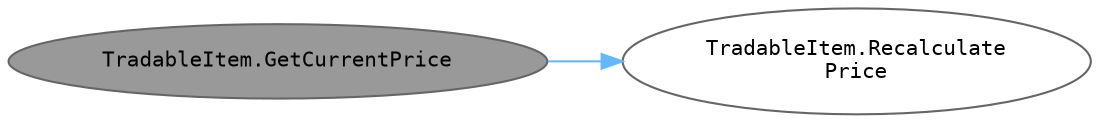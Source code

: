 digraph "TradableItem.GetCurrentPrice"
{
 // INTERACTIVE_SVG=YES
 // LATEX_PDF_SIZE
  bgcolor="transparent";
  edge [fontname=Helvetica,fontsize=10,labelfontname=Helvetica,labelfontsize=10];
  node [fontname=Helvetica,fontsize=10,fontname=Consolas fontsize=10 style=filled height=0.2 width=0.4 margin=0.1];
  rankdir="LR";
  Node1 [id="Node000001",label="TradableItem.GetCurrentPrice",height=0.2,width=0.4,color="gray40", fillcolor="grey60", style="filled", fontcolor="black",tooltip="현재 가격을 반환합니다. 아직 초기화되지 않았다면 RecalculatePrice()를 호출하여 basePrice ± fluctuation 범위에서 랜덤으로 결정한 후,..."];
  Node1 -> Node2 [id="edge1_Node000001_Node000002",color="steelblue1",style="solid",tooltip=" "];
  Node2 [id="Node000002",label="TradableItem.Recalculate\lPrice",height=0.2,width=0.4,color="grey40", fillcolor="white", style="filled",URL="$class_tradable_item.html#a489fb9d4a846f4e4f0fc245c1eb39a29",tooltip="외부에서 가격을 갱신할 필요가 있을 때 호출합니다. basePrice ± fluctuation 범위 내에서 새로 랜덤으로 가격을 계산합니다. 음수가 되지 않도록 보정합니다."];
}

